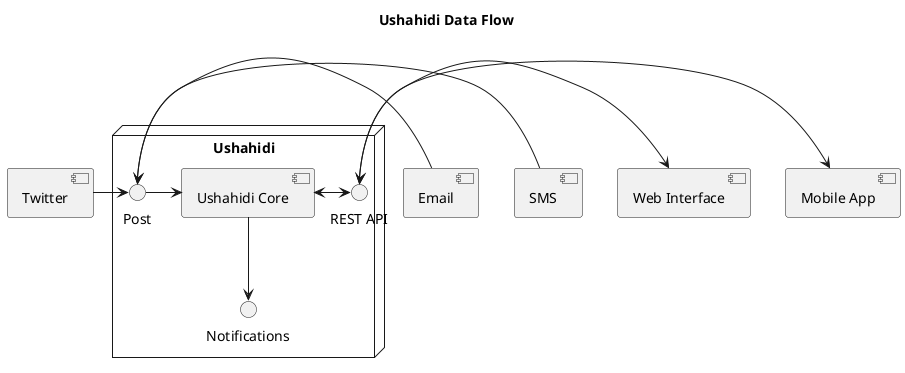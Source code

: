 @startuml

title Ushahidi Data Flow

[Twitter]
[SMS]
[Email]

node "Ushahidi" {
    () Post
    () "REST API" as RESTAPI
    () "Notifications"
    
    [Ushahidi Core]
}

[Mobile App]
[Web Interface]

[Twitter]-right->Post
[Email]-right->Post
[SMS]-right->Post

Post-right->[Ushahidi Core]

RESTAPI<-left->[Ushahidi Core]

[RESTAPI]<-right->[Web Interface]
[RESTAPI]<->[Mobile App]
[Ushahidi Core]-down->Notifications

@enduml